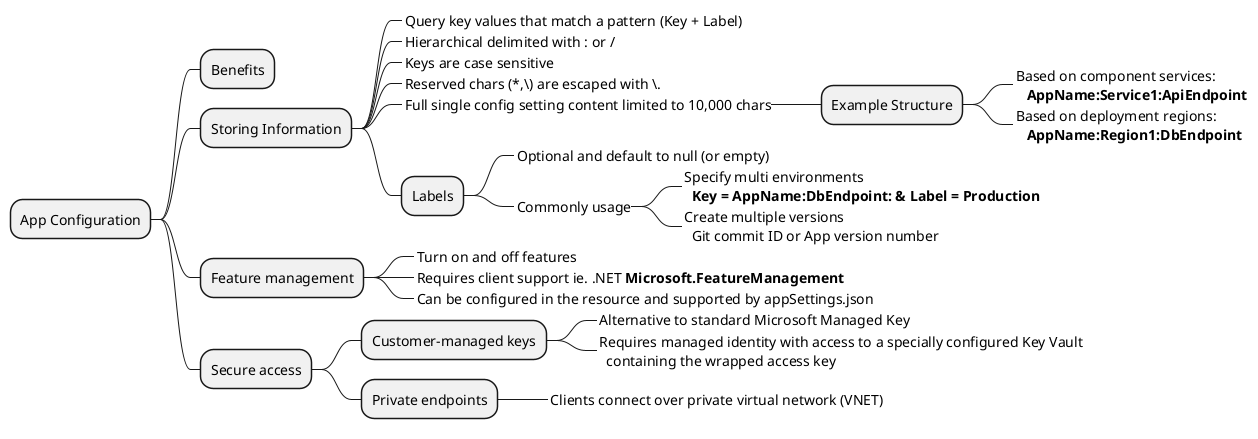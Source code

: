 @startmindmap "Azure App Configuration"
+ App Configuration

++ Benefits
++ Storing Information
+++_ Query key values that match a pattern (Key + Label)
+++_ Hierarchical delimited with : or /
+++_ Keys are case sensitive
+++_ Reserved chars (*,\) are escaped with \.
+++_ Full single config setting content limited to 10,000 chars
++++ Example Structure
+++++_ Based on component services:\n   **AppName:Service1:ApiEndpoint**
+++++_ Based on deployment regions:\n   **AppName:Region1:DbEndpoint**
+++ Labels
++++_ Optional and default to null (or empty)
++++_ Commonly usage
+++++_ Specify multi environments\n  **Key = AppName:DbEndpoint: & Label = Production**
+++++_ Create multiple versions\n  Git commit ID or App version number

++ Feature management
+++_ Turn on and off features
+++_ Requires client support ie. .NET **Microsoft.FeatureManagement**
+++_ Can be configured in the resource and supported by appSettings.json

++ Secure access
+++ Customer-managed keys
++++_ Alternative to standard Microsoft Managed Key
++++_ Requires managed identity with access to a specially configured Key Vault\n  containing the wrapped access key
+++ Private endpoints
++++_ Clients connect over private virtual network (VNET)

@endmindmap